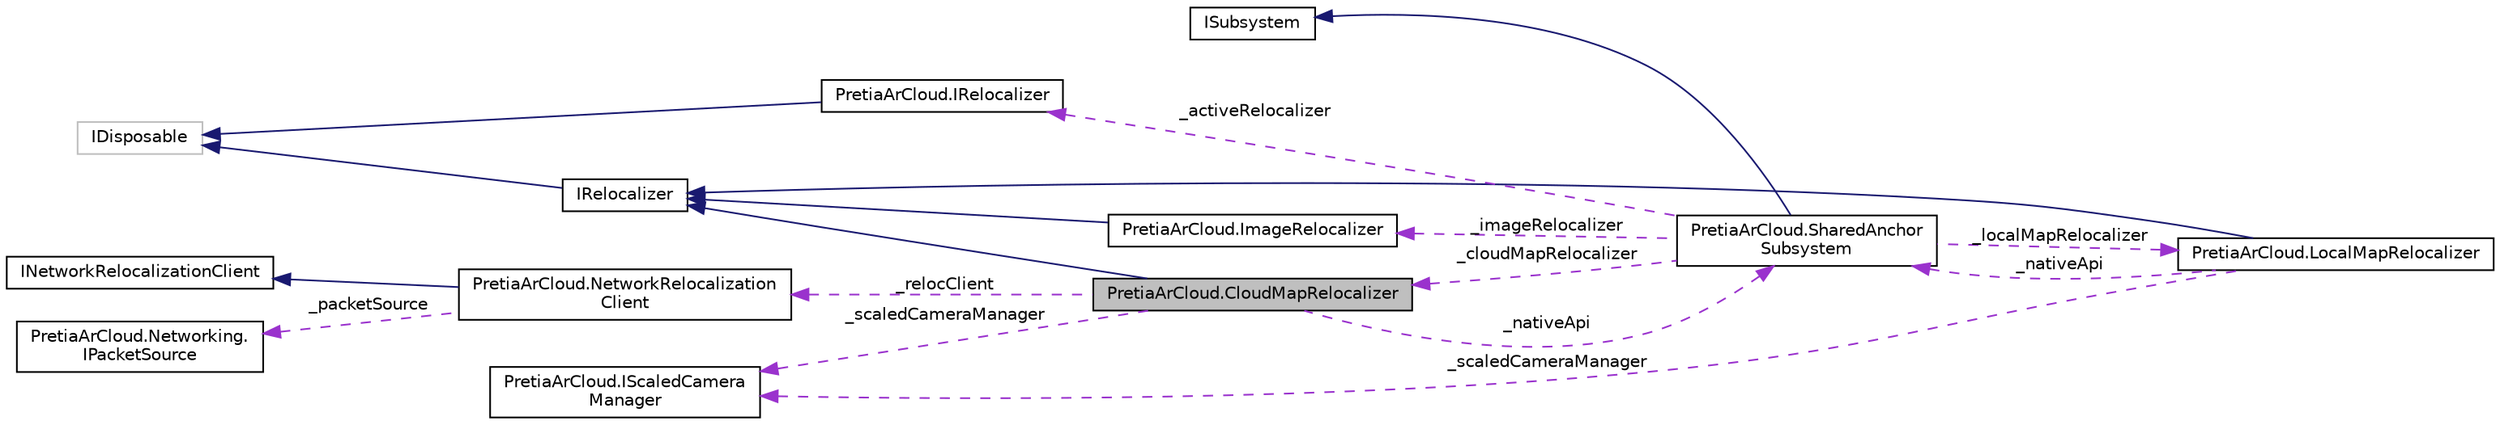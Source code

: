 digraph "PretiaArCloud.CloudMapRelocalizer"
{
 // LATEX_PDF_SIZE
  edge [fontname="Helvetica",fontsize="10",labelfontname="Helvetica",labelfontsize="10"];
  node [fontname="Helvetica",fontsize="10",shape=record];
  rankdir="LR";
  Node1 [label="PretiaArCloud.CloudMapRelocalizer",height=0.2,width=0.4,color="black", fillcolor="grey75", style="filled", fontcolor="black",tooltip=" "];
  Node2 -> Node1 [dir="back",color="midnightblue",fontsize="10",style="solid",fontname="Helvetica"];
  Node2 [label="IRelocalizer",height=0.2,width=0.4,color="black", fillcolor="white", style="filled",URL="$interfacePretiaArCloud_1_1IRelocalizer.html",tooltip=" "];
  Node3 -> Node2 [dir="back",color="midnightblue",fontsize="10",style="solid",fontname="Helvetica"];
  Node3 [label="IDisposable",height=0.2,width=0.4,color="grey75", fillcolor="white", style="filled",tooltip=" "];
  Node4 -> Node1 [dir="back",color="darkorchid3",fontsize="10",style="dashed",label=" _nativeApi" ,fontname="Helvetica"];
  Node4 [label="PretiaArCloud.SharedAnchor\lSubsystem",height=0.2,width=0.4,color="black", fillcolor="white", style="filled",URL="$classPretiaArCloud_1_1SharedAnchorSubsystem.html",tooltip=" "];
  Node5 -> Node4 [dir="back",color="midnightblue",fontsize="10",style="solid",fontname="Helvetica"];
  Node5 [label="ISubsystem",height=0.2,width=0.4,color="black", fillcolor="white", style="filled",URL="$interfacePretiaArCloud_1_1ISubsystem.html",tooltip=" "];
  Node6 -> Node4 [dir="back",color="darkorchid3",fontsize="10",style="dashed",label=" _localMapRelocalizer" ,fontname="Helvetica"];
  Node6 [label="PretiaArCloud.LocalMapRelocalizer",height=0.2,width=0.4,color="black", fillcolor="white", style="filled",URL="$classPretiaArCloud_1_1LocalMapRelocalizer.html",tooltip=" "];
  Node2 -> Node6 [dir="back",color="midnightblue",fontsize="10",style="solid",fontname="Helvetica"];
  Node4 -> Node6 [dir="back",color="darkorchid3",fontsize="10",style="dashed",label=" _nativeApi" ,fontname="Helvetica"];
  Node7 -> Node6 [dir="back",color="darkorchid3",fontsize="10",style="dashed",label=" _scaledCameraManager" ,fontname="Helvetica"];
  Node7 [label="PretiaArCloud.IScaledCamera\lManager",height=0.2,width=0.4,color="black", fillcolor="white", style="filled",URL="$interfacePretiaArCloud_1_1IScaledCameraManager.html",tooltip=" "];
  Node8 -> Node4 [dir="back",color="darkorchid3",fontsize="10",style="dashed",label=" _activeRelocalizer" ,fontname="Helvetica"];
  Node8 [label="PretiaArCloud.IRelocalizer",height=0.2,width=0.4,color="black", fillcolor="white", style="filled",URL="$interfacePretiaArCloud_1_1IRelocalizer.html",tooltip=" "];
  Node3 -> Node8 [dir="back",color="midnightblue",fontsize="10",style="solid",fontname="Helvetica"];
  Node9 -> Node4 [dir="back",color="darkorchid3",fontsize="10",style="dashed",label=" _imageRelocalizer" ,fontname="Helvetica"];
  Node9 [label="PretiaArCloud.ImageRelocalizer",height=0.2,width=0.4,color="black", fillcolor="white", style="filled",URL="$classPretiaArCloud_1_1ImageRelocalizer.html",tooltip=" "];
  Node2 -> Node9 [dir="back",color="midnightblue",fontsize="10",style="solid",fontname="Helvetica"];
  Node1 -> Node4 [dir="back",color="darkorchid3",fontsize="10",style="dashed",label=" _cloudMapRelocalizer" ,fontname="Helvetica"];
  Node7 -> Node1 [dir="back",color="darkorchid3",fontsize="10",style="dashed",label=" _scaledCameraManager" ,fontname="Helvetica"];
  Node10 -> Node1 [dir="back",color="darkorchid3",fontsize="10",style="dashed",label=" _relocClient" ,fontname="Helvetica"];
  Node10 [label="PretiaArCloud.NetworkRelocalization\lClient",height=0.2,width=0.4,color="black", fillcolor="white", style="filled",URL="$classPretiaArCloud_1_1NetworkRelocalizationClient.html",tooltip=" "];
  Node11 -> Node10 [dir="back",color="midnightblue",fontsize="10",style="solid",fontname="Helvetica"];
  Node11 [label="INetworkRelocalizationClient",height=0.2,width=0.4,color="black", fillcolor="white", style="filled",URL="$interfacePretiaArCloud_1_1INetworkRelocalizationClient.html",tooltip=" "];
  Node12 -> Node10 [dir="back",color="darkorchid3",fontsize="10",style="dashed",label=" _packetSource" ,fontname="Helvetica"];
  Node12 [label="PretiaArCloud.Networking.\lIPacketSource",height=0.2,width=0.4,color="black", fillcolor="white", style="filled",URL="$interfacePretiaArCloud_1_1Networking_1_1IPacketSource.html",tooltip=" "];
}
